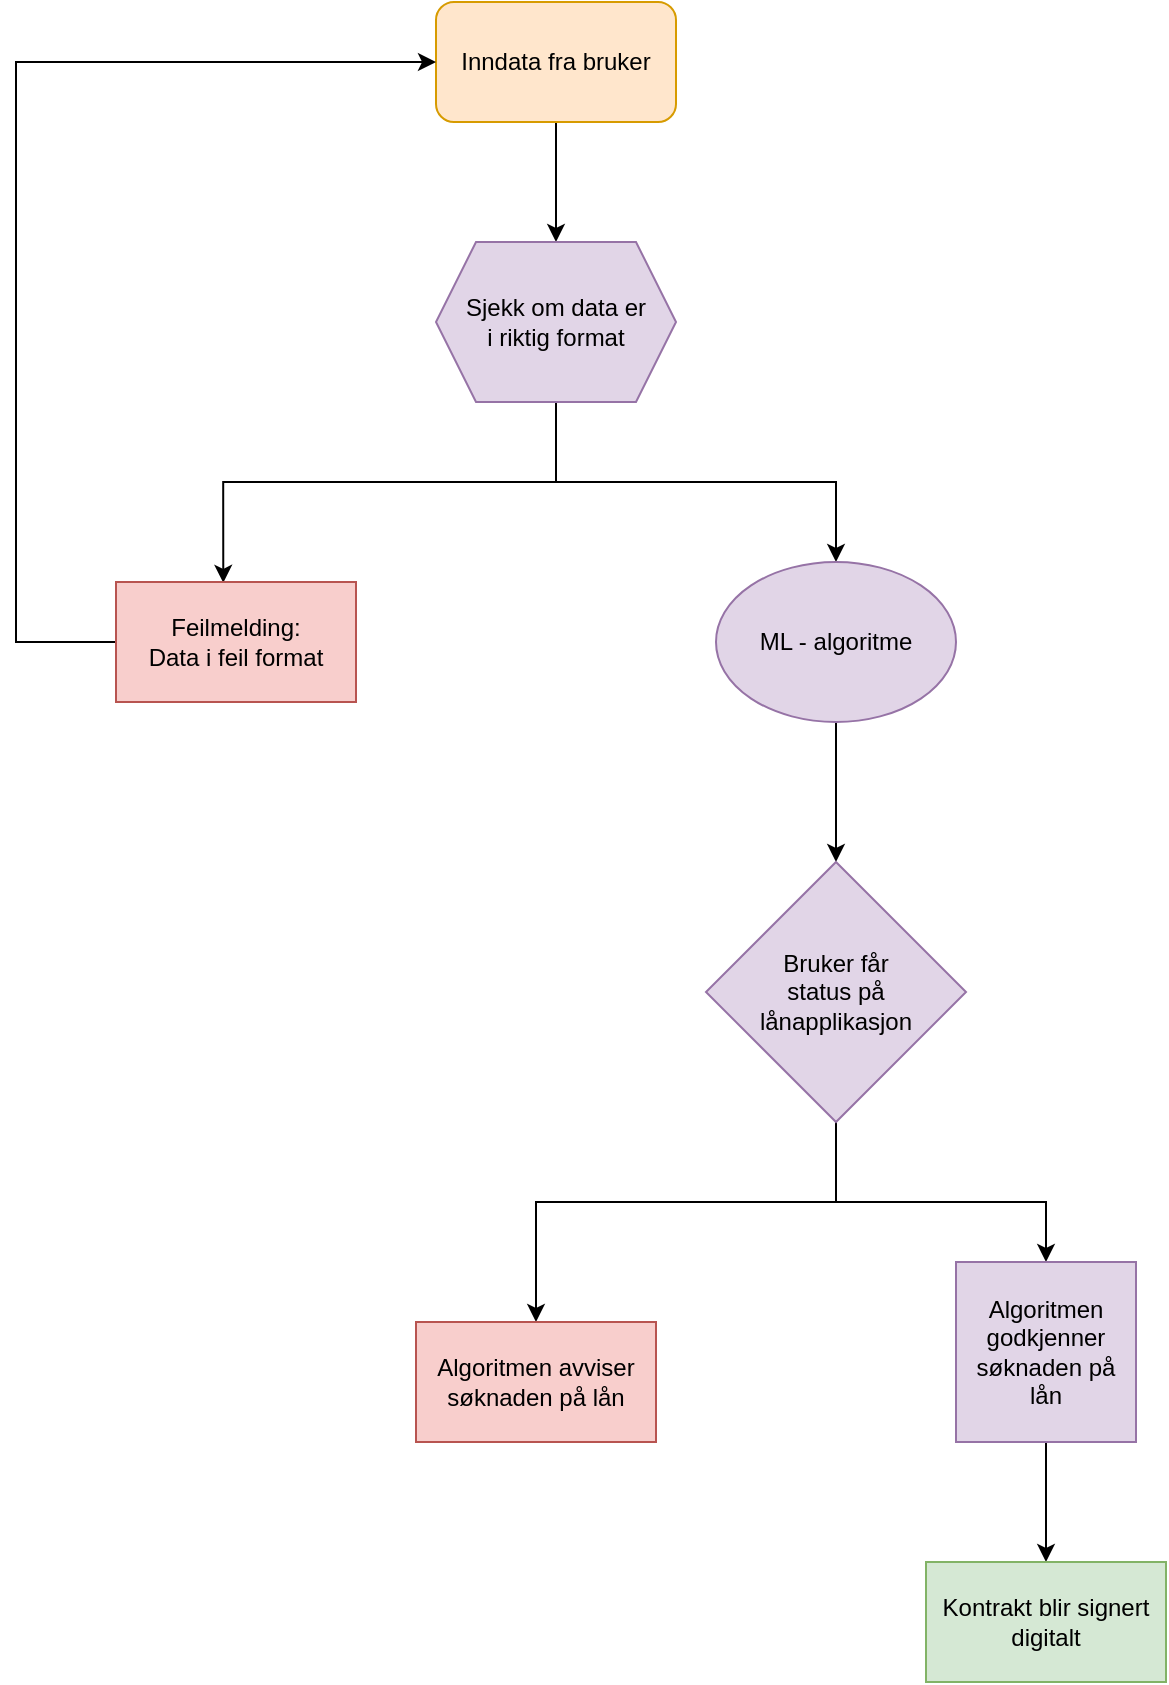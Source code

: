 <mxfile version="19.0.2"><diagram id="U_xUqMIMCnF_KnyJpYd3" name="Page-2"><mxGraphModel dx="998" dy="579" grid="1" gridSize="10" guides="1" tooltips="1" connect="1" arrows="1" fold="1" page="1" pageScale="1" pageWidth="827" pageHeight="1169" math="0" shadow="0"><root><mxCell id="0"/><mxCell id="1" parent="0"/><mxCell id="fyb280ez3zEdWHE1sfVF-14" value="" style="edgeStyle=orthogonalEdgeStyle;rounded=0;orthogonalLoop=1;jettySize=auto;html=1;" edge="1" parent="1" source="fyb280ez3zEdWHE1sfVF-1" target="fyb280ez3zEdWHE1sfVF-4"><mxGeometry relative="1" as="geometry"/></mxCell><mxCell id="fyb280ez3zEdWHE1sfVF-1" value="Inndata fra bruker" style="rounded=1;whiteSpace=wrap;html=1;fillColor=#ffe6cc;strokeColor=#d79b00;" vertex="1" parent="1"><mxGeometry x="330" width="120" height="60" as="geometry"/></mxCell><mxCell id="fyb280ez3zEdWHE1sfVF-15" value="" style="edgeStyle=orthogonalEdgeStyle;rounded=0;orthogonalLoop=1;jettySize=auto;html=1;" edge="1" parent="1" source="fyb280ez3zEdWHE1sfVF-4" target="fyb280ez3zEdWHE1sfVF-7"><mxGeometry relative="1" as="geometry"><Array as="points"><mxPoint x="390" y="240"/><mxPoint x="530" y="240"/></Array></mxGeometry></mxCell><mxCell id="fyb280ez3zEdWHE1sfVF-17" style="edgeStyle=orthogonalEdgeStyle;rounded=0;orthogonalLoop=1;jettySize=auto;html=1;entryX=0.447;entryY=0.007;entryDx=0;entryDy=0;entryPerimeter=0;" edge="1" parent="1" source="fyb280ez3zEdWHE1sfVF-4" target="fyb280ez3zEdWHE1sfVF-6"><mxGeometry relative="1" as="geometry"><Array as="points"><mxPoint x="390" y="240"/><mxPoint x="224" y="240"/></Array></mxGeometry></mxCell><mxCell id="fyb280ez3zEdWHE1sfVF-4" value="Sjekk om data er&lt;br&gt;i riktig format" style="shape=hexagon;perimeter=hexagonPerimeter2;whiteSpace=wrap;html=1;fixedSize=1;fillColor=#e1d5e7;strokeColor=#9673a6;" vertex="1" parent="1"><mxGeometry x="330" y="120" width="120" height="80" as="geometry"/></mxCell><mxCell id="fyb280ez3zEdWHE1sfVF-18" style="edgeStyle=orthogonalEdgeStyle;rounded=0;orthogonalLoop=1;jettySize=auto;html=1;entryX=0;entryY=0.5;entryDx=0;entryDy=0;" edge="1" parent="1" source="fyb280ez3zEdWHE1sfVF-6" target="fyb280ez3zEdWHE1sfVF-1"><mxGeometry relative="1" as="geometry"><Array as="points"><mxPoint x="120" y="320"/><mxPoint x="120" y="30"/></Array></mxGeometry></mxCell><mxCell id="fyb280ez3zEdWHE1sfVF-6" value="Feilmelding:&lt;br&gt;Data i feil format" style="rounded=0;whiteSpace=wrap;html=1;fillColor=#f8cecc;strokeColor=#b85450;" vertex="1" parent="1"><mxGeometry x="170" y="290" width="120" height="60" as="geometry"/></mxCell><mxCell id="fyb280ez3zEdWHE1sfVF-20" value="" style="edgeStyle=orthogonalEdgeStyle;rounded=0;orthogonalLoop=1;jettySize=auto;html=1;" edge="1" parent="1" source="fyb280ez3zEdWHE1sfVF-7" target="fyb280ez3zEdWHE1sfVF-19"><mxGeometry relative="1" as="geometry"/></mxCell><mxCell id="fyb280ez3zEdWHE1sfVF-7" value="ML - algoritme" style="ellipse;whiteSpace=wrap;html=1;fillColor=#e1d5e7;strokeColor=#9673a6;" vertex="1" parent="1"><mxGeometry x="470" y="280" width="120" height="80" as="geometry"/></mxCell><mxCell id="fyb280ez3zEdWHE1sfVF-23" style="edgeStyle=orthogonalEdgeStyle;rounded=0;orthogonalLoop=1;jettySize=auto;html=1;entryX=0.5;entryY=0;entryDx=0;entryDy=0;" edge="1" parent="1" source="fyb280ez3zEdWHE1sfVF-19" target="fyb280ez3zEdWHE1sfVF-22"><mxGeometry relative="1" as="geometry"><Array as="points"><mxPoint x="530" y="600"/><mxPoint x="635" y="600"/></Array></mxGeometry></mxCell><mxCell id="fyb280ez3zEdWHE1sfVF-24" style="edgeStyle=orthogonalEdgeStyle;rounded=0;orthogonalLoop=1;jettySize=auto;html=1;entryX=0.5;entryY=0;entryDx=0;entryDy=0;" edge="1" parent="1" source="fyb280ez3zEdWHE1sfVF-19" target="fyb280ez3zEdWHE1sfVF-21"><mxGeometry relative="1" as="geometry"><Array as="points"><mxPoint x="530" y="600"/><mxPoint x="380" y="600"/></Array></mxGeometry></mxCell><mxCell id="fyb280ez3zEdWHE1sfVF-19" value="Bruker får&lt;br&gt;status på&lt;br&gt;lånapplikasjon" style="rhombus;whiteSpace=wrap;html=1;fillColor=#e1d5e7;strokeColor=#9673a6;" vertex="1" parent="1"><mxGeometry x="465" y="430" width="130" height="130" as="geometry"/></mxCell><mxCell id="fyb280ez3zEdWHE1sfVF-21" value="Algoritmen avviser&lt;br&gt;søknaden på lån" style="rounded=0;whiteSpace=wrap;html=1;fillColor=#f8cecc;strokeColor=#b85450;" vertex="1" parent="1"><mxGeometry x="320" y="660" width="120" height="60" as="geometry"/></mxCell><mxCell id="fyb280ez3zEdWHE1sfVF-28" style="edgeStyle=orthogonalEdgeStyle;rounded=0;orthogonalLoop=1;jettySize=auto;html=1;entryX=0.5;entryY=0;entryDx=0;entryDy=0;" edge="1" parent="1" source="fyb280ez3zEdWHE1sfVF-22" target="fyb280ez3zEdWHE1sfVF-27"><mxGeometry relative="1" as="geometry"/></mxCell><mxCell id="fyb280ez3zEdWHE1sfVF-22" value="Algoritmen&lt;br&gt;godkjenner&lt;br&gt;søknaden på&lt;br&gt;lån" style="whiteSpace=wrap;html=1;aspect=fixed;fillColor=#e1d5e7;strokeColor=#9673a6;" vertex="1" parent="1"><mxGeometry x="590" y="630" width="90" height="90" as="geometry"/></mxCell><mxCell id="fyb280ez3zEdWHE1sfVF-27" value="Kontrakt blir signert&lt;br&gt;digitalt" style="rounded=0;whiteSpace=wrap;html=1;fillColor=#d5e8d4;strokeColor=#82b366;" vertex="1" parent="1"><mxGeometry x="575" y="780" width="120" height="60" as="geometry"/></mxCell></root></mxGraphModel></diagram></mxfile>